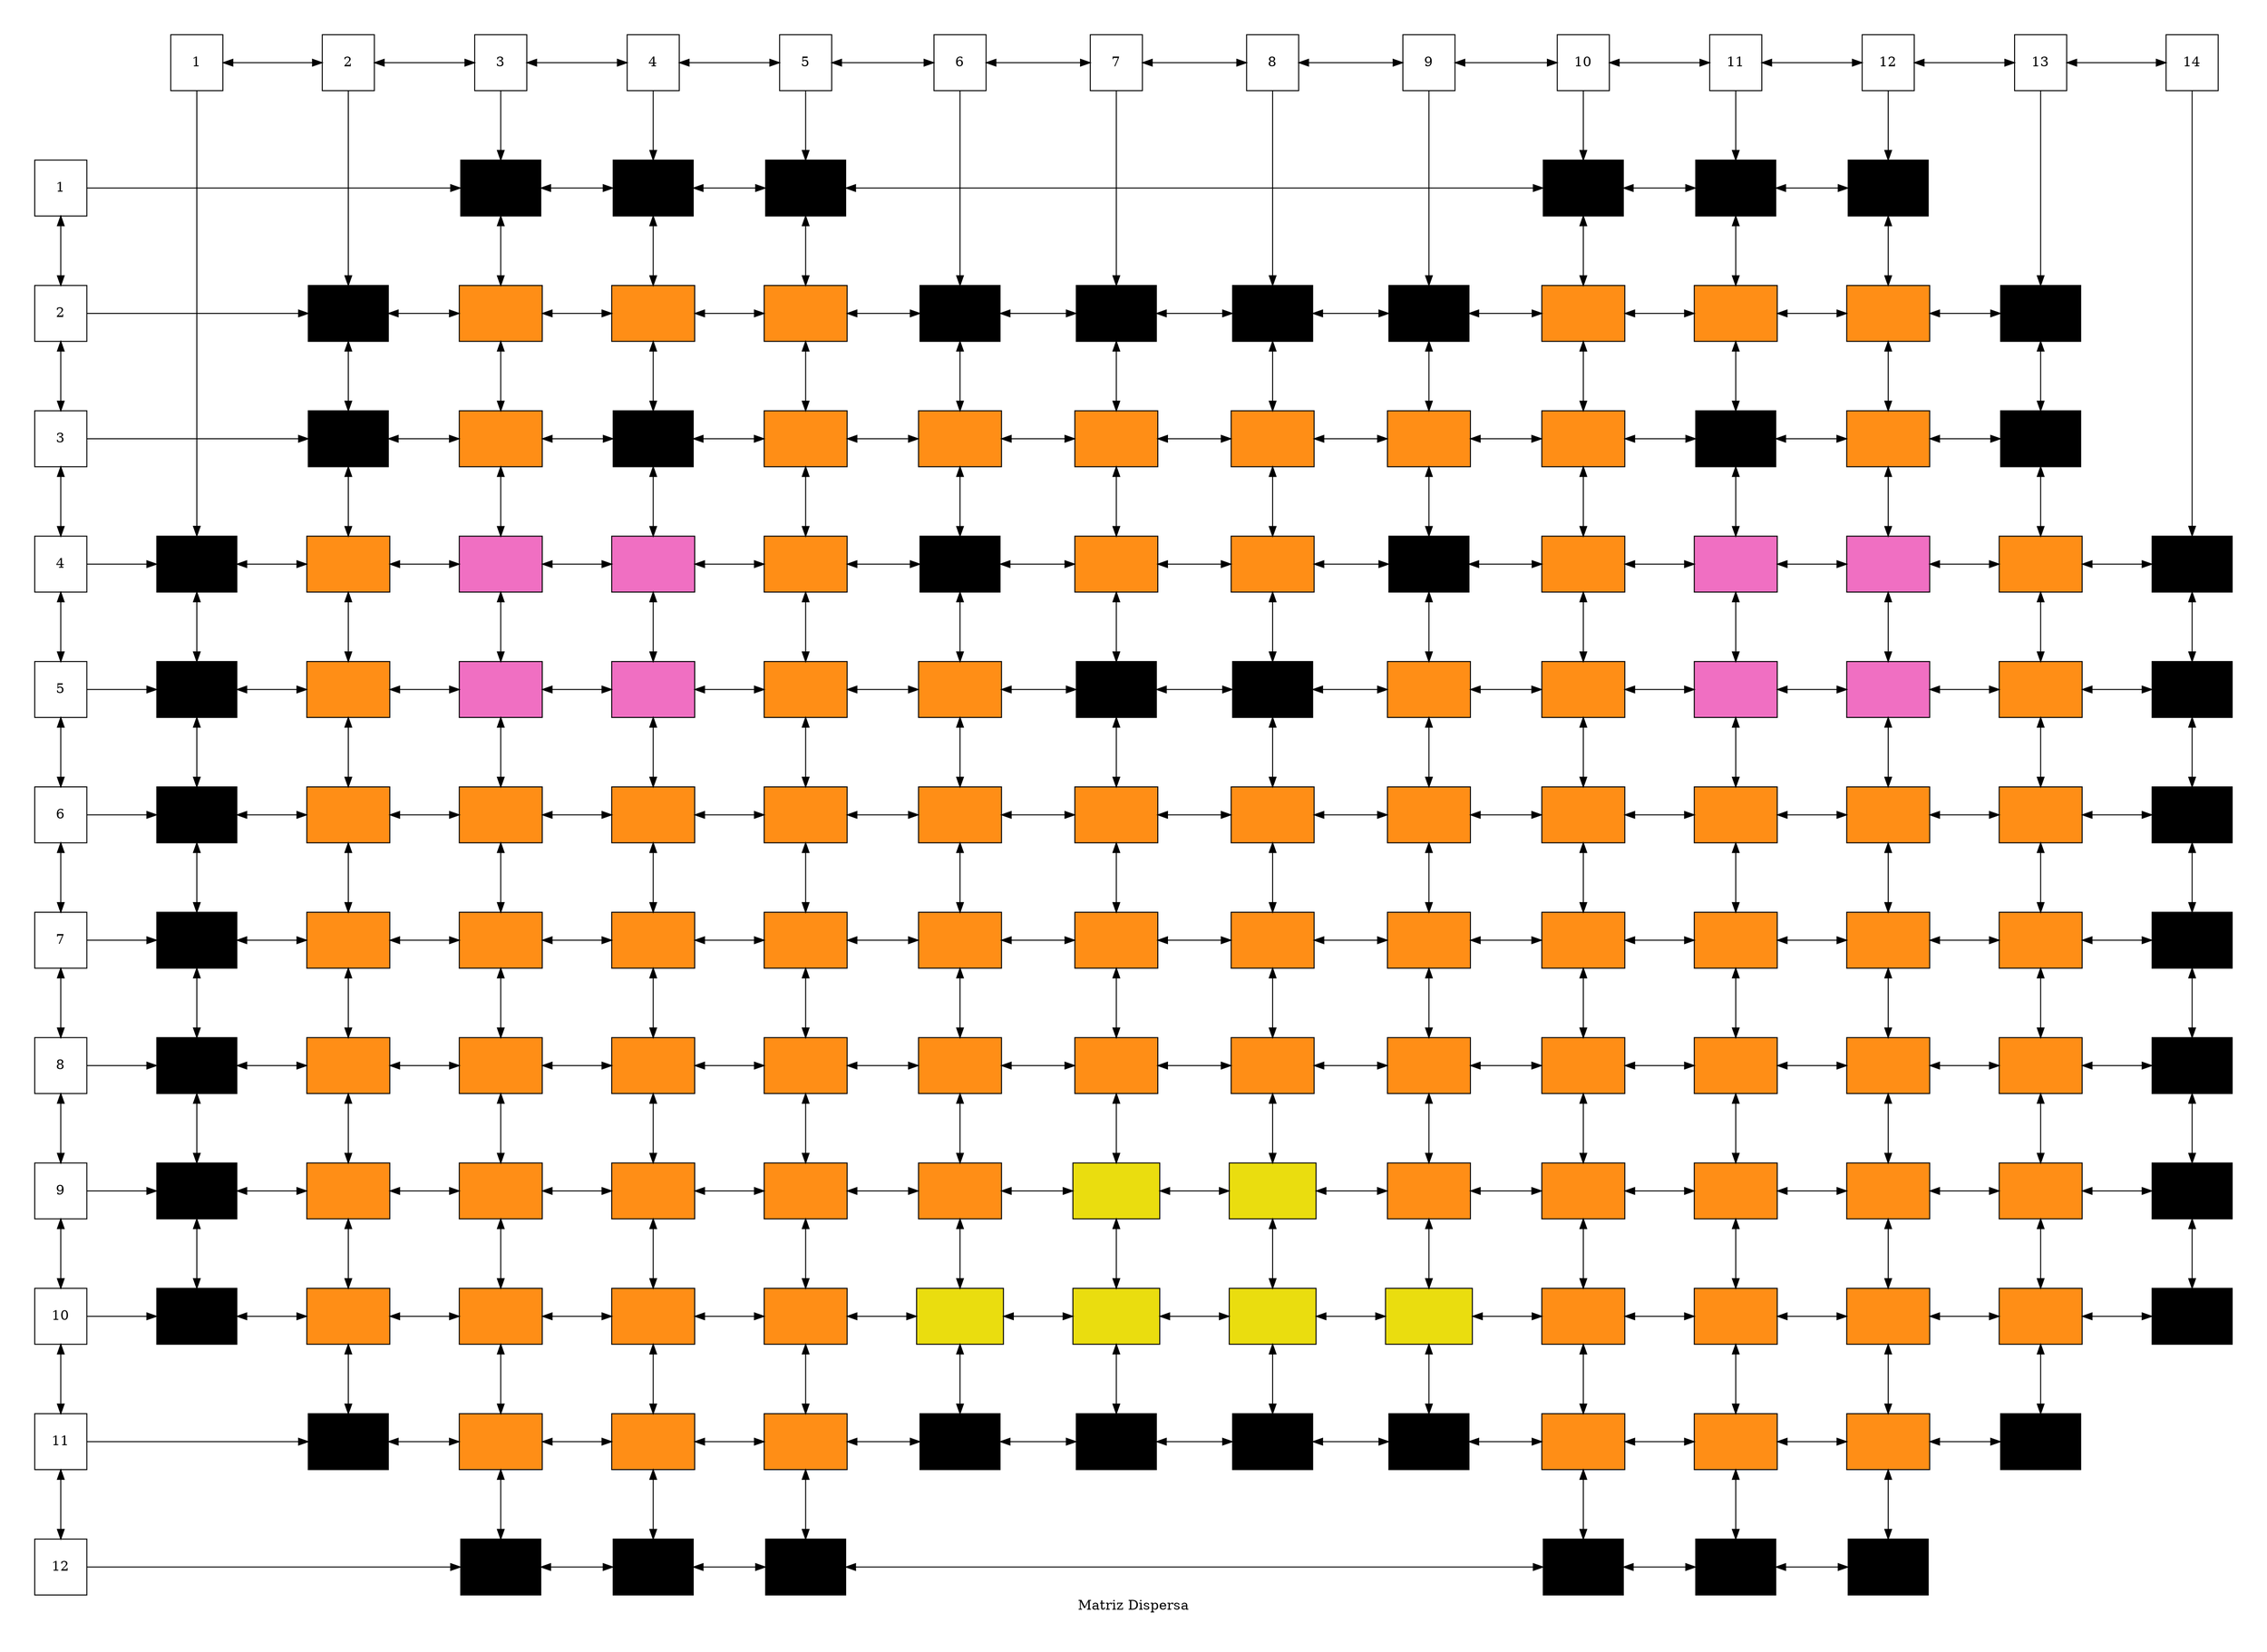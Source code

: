 digraph G {
    graph [pad="0.5", nodesep="1", ranksep="1"];
    label="Matriz Dispersa"
    node [shape=box, height=0.8];
	Fila1[style="filled" label = "1" fillcolor="white" group = 0];
	Fila2[style="filled" label = "2" fillcolor="white" group = 0];
	Fila3[style="filled" label = "3" fillcolor="white" group = 0];
	Fila4[style="filled" label = "4" fillcolor="white" group = 0];
	Fila5[style="filled" label = "5" fillcolor="white" group = 0];
	Fila6[style="filled" label = "6" fillcolor="white" group = 0];
	Fila7[style="filled" label = "7" fillcolor="white" group = 0];
	Fila8[style="filled" label = "8" fillcolor="white" group = 0];
	Fila9[style="filled" label = "9" fillcolor="white" group = 0];
	Fila10[style="filled" label = "10" fillcolor="white" group = 0];
	Fila11[style="filled" label = "11" fillcolor="white" group = 0];
	Fila12[style="filled" label = "12" fillcolor="white" group = 0];

    edge[dir="both"];
    	Fila1 -> Fila2;
	Fila2 -> Fila3;
	Fila3 -> Fila4;
	Fila4 -> Fila5;
	Fila5 -> Fila6;
	Fila6 -> Fila7;
	Fila7 -> Fila8;
	Fila8 -> Fila9;
	Fila9 -> Fila10;
	Fila10 -> Fila11;
	Fila11 -> Fila12;

    edge[dir="both"]
    Columna1 -> NodoF4_C1[dir=""];
NodoF4_C1 -> NodoF5_C1;
NodoF5_C1 -> NodoF6_C1;
NodoF6_C1 -> NodoF7_C1;
NodoF7_C1 -> NodoF8_C1;
NodoF8_C1 -> NodoF9_C1;
NodoF9_C1 -> NodoF10_C1;
Columna2 -> NodoF2_C2[dir=""];
NodoF2_C2 -> NodoF3_C2;
NodoF3_C2 -> NodoF4_C2;
NodoF4_C2 -> NodoF5_C2;
NodoF5_C2 -> NodoF6_C2;
NodoF6_C2 -> NodoF7_C2;
NodoF7_C2 -> NodoF8_C2;
NodoF8_C2 -> NodoF9_C2;
NodoF9_C2 -> NodoF10_C2;
NodoF10_C2 -> NodoF11_C2;
Columna3 -> NodoF1_C3[dir=""];
NodoF1_C3 -> NodoF2_C3;
NodoF2_C3 -> NodoF3_C3;
NodoF3_C3 -> NodoF4_C3;
NodoF4_C3 -> NodoF5_C3;
NodoF5_C3 -> NodoF6_C3;
NodoF6_C3 -> NodoF7_C3;
NodoF7_C3 -> NodoF8_C3;
NodoF8_C3 -> NodoF9_C3;
NodoF9_C3 -> NodoF10_C3;
NodoF10_C3 -> NodoF11_C3;
NodoF11_C3 -> NodoF12_C3;
Columna4 -> NodoF1_C4[dir=""];
NodoF1_C4 -> NodoF2_C4;
NodoF2_C4 -> NodoF3_C4;
NodoF3_C4 -> NodoF4_C4;
NodoF4_C4 -> NodoF5_C4;
NodoF5_C4 -> NodoF6_C4;
NodoF6_C4 -> NodoF7_C4;
NodoF7_C4 -> NodoF8_C4;
NodoF8_C4 -> NodoF9_C4;
NodoF9_C4 -> NodoF10_C4;
NodoF10_C4 -> NodoF11_C4;
NodoF11_C4 -> NodoF12_C4;
Columna5 -> NodoF1_C5[dir=""];
NodoF1_C5 -> NodoF2_C5;
NodoF2_C5 -> NodoF3_C5;
NodoF3_C5 -> NodoF4_C5;
NodoF4_C5 -> NodoF5_C5;
NodoF5_C5 -> NodoF6_C5;
NodoF6_C5 -> NodoF7_C5;
NodoF7_C5 -> NodoF8_C5;
NodoF8_C5 -> NodoF9_C5;
NodoF9_C5 -> NodoF10_C5;
NodoF10_C5 -> NodoF11_C5;
NodoF11_C5 -> NodoF12_C5;
Columna6 -> NodoF2_C6[dir=""];
NodoF2_C6 -> NodoF3_C6;
NodoF3_C6 -> NodoF4_C6;
NodoF4_C6 -> NodoF5_C6;
NodoF5_C6 -> NodoF6_C6;
NodoF6_C6 -> NodoF7_C6;
NodoF7_C6 -> NodoF8_C6;
NodoF8_C6 -> NodoF9_C6;
NodoF9_C6 -> NodoF10_C6;
NodoF10_C6 -> NodoF11_C6;
Columna7 -> NodoF2_C7[dir=""];
NodoF2_C7 -> NodoF3_C7;
NodoF3_C7 -> NodoF4_C7;
NodoF4_C7 -> NodoF5_C7;
NodoF5_C7 -> NodoF6_C7;
NodoF6_C7 -> NodoF7_C7;
NodoF7_C7 -> NodoF8_C7;
NodoF8_C7 -> NodoF9_C7;
NodoF9_C7 -> NodoF10_C7;
NodoF10_C7 -> NodoF11_C7;
Columna8 -> NodoF2_C8[dir=""];
NodoF2_C8 -> NodoF3_C8;
NodoF3_C8 -> NodoF4_C8;
NodoF4_C8 -> NodoF5_C8;
NodoF5_C8 -> NodoF6_C8;
NodoF6_C8 -> NodoF7_C8;
NodoF7_C8 -> NodoF8_C8;
NodoF8_C8 -> NodoF9_C8;
NodoF9_C8 -> NodoF10_C8;
NodoF10_C8 -> NodoF11_C8;
Columna9 -> NodoF2_C9[dir=""];
NodoF2_C9 -> NodoF3_C9;
NodoF3_C9 -> NodoF4_C9;
NodoF4_C9 -> NodoF5_C9;
NodoF5_C9 -> NodoF6_C9;
NodoF6_C9 -> NodoF7_C9;
NodoF7_C9 -> NodoF8_C9;
NodoF8_C9 -> NodoF9_C9;
NodoF9_C9 -> NodoF10_C9;
NodoF10_C9 -> NodoF11_C9;
Columna10 -> NodoF1_C10[dir=""];
NodoF1_C10 -> NodoF2_C10;
NodoF2_C10 -> NodoF3_C10;
NodoF3_C10 -> NodoF4_C10;
NodoF4_C10 -> NodoF5_C10;
NodoF5_C10 -> NodoF6_C10;
NodoF6_C10 -> NodoF7_C10;
NodoF7_C10 -> NodoF8_C10;
NodoF8_C10 -> NodoF9_C10;
NodoF9_C10 -> NodoF10_C10;
NodoF10_C10 -> NodoF11_C10;
NodoF11_C10 -> NodoF12_C10;
Columna11 -> NodoF1_C11[dir=""];
NodoF1_C11 -> NodoF2_C11;
NodoF2_C11 -> NodoF3_C11;
NodoF3_C11 -> NodoF4_C11;
NodoF4_C11 -> NodoF5_C11;
NodoF5_C11 -> NodoF6_C11;
NodoF6_C11 -> NodoF7_C11;
NodoF7_C11 -> NodoF8_C11;
NodoF8_C11 -> NodoF9_C11;
NodoF9_C11 -> NodoF10_C11;
NodoF10_C11 -> NodoF11_C11;
NodoF11_C11 -> NodoF12_C11;
Columna12 -> NodoF1_C12[dir=""];
NodoF1_C12 -> NodoF2_C12;
NodoF2_C12 -> NodoF3_C12;
NodoF3_C12 -> NodoF4_C12;
NodoF4_C12 -> NodoF5_C12;
NodoF5_C12 -> NodoF6_C12;
NodoF6_C12 -> NodoF7_C12;
NodoF7_C12 -> NodoF8_C12;
NodoF8_C12 -> NodoF9_C12;
NodoF9_C12 -> NodoF10_C12;
NodoF10_C12 -> NodoF11_C12;
NodoF11_C12 -> NodoF12_C12;
Columna13 -> NodoF2_C13[dir=""];
NodoF2_C13 -> NodoF3_C13;
NodoF3_C13 -> NodoF4_C13;
NodoF4_C13 -> NodoF5_C13;
NodoF5_C13 -> NodoF6_C13;
NodoF6_C13 -> NodoF7_C13;
NodoF7_C13 -> NodoF8_C13;
NodoF8_C13 -> NodoF9_C13;
NodoF9_C13 -> NodoF10_C13;
NodoF10_C13 -> NodoF11_C13;
Columna14 -> NodoF4_C14[dir=""];
NodoF4_C14 -> NodoF5_C14;
NodoF5_C14 -> NodoF6_C14;
NodoF6_C14 -> NodoF7_C14;
NodoF7_C14 -> NodoF8_C14;
NodoF8_C14 -> NodoF9_C14;
NodoF9_C14 -> NodoF10_C14;
	Columna1[style="filled" label = "1" fillcolor="white" group = 1];
	Columna2[style="filled" label = "2" fillcolor="white" group = 2];
	Columna3[style="filled" label = "3" fillcolor="white" group = 3];
	Columna4[style="filled" label = "4" fillcolor="white" group = 4];
	Columna5[style="filled" label = "5" fillcolor="white" group = 5];
	Columna6[style="filled" label = "6" fillcolor="white" group = 6];
	Columna7[style="filled" label = "7" fillcolor="white" group = 7];
	Columna8[style="filled" label = "8" fillcolor="white" group = 8];
	Columna9[style="filled" label = "9" fillcolor="white" group = 9];
	Columna10[style="filled" label = "10" fillcolor="white" group = 10];
	Columna11[style="filled" label = "11" fillcolor="white" group = 11];
	Columna12[style="filled" label = "12" fillcolor="white" group = 12];
	Columna13[style="filled" label = "13" fillcolor="white" group = 13];
	Columna14[style="filled" label = "14" fillcolor="white" group = 14];
Columna1 -> Columna2;
Columna2 -> Columna3;
Columna3 -> Columna4;
Columna4 -> Columna5;
Columna5 -> Columna6;
Columna6 -> Columna7;
Columna7 -> Columna8;
Columna8 -> Columna9;
Columna9 -> Columna10;
Columna10 -> Columna11;
Columna11 -> Columna12;
Columna12 -> Columna13;
Columna13 -> Columna14;

	{rank = same; Columna1; Columna2; Columna3; Columna4; Columna5; Columna6; Columna7; Columna8; Columna9; Columna10; Columna11; Columna12; Columna13; Columna14; }
	NodoF1_C3[style="filled" label = "#000000" fillcolor="#000000" fontcolor="#000000" group = 3];
	Fila1 -> NodoF1_C3[dir=""];
	NodoF1_C3 -> NodoF1_C4;
	NodoF1_C4[style="filled" label = "#000000" fillcolor="#000000" fontcolor="#000000" group = 4];
	NodoF1_C4 -> NodoF1_C5;
	NodoF1_C5[style="filled" label = "#000000" fillcolor="#000000" fontcolor="#000000" group = 5];
	NodoF1_C5 -> NodoF1_C10;
	NodoF1_C10[style="filled" label = "#000000" fillcolor="#000000" fontcolor="#000000" group = 10];
	NodoF1_C10 -> NodoF1_C11;
	NodoF1_C11[style="filled" label = "#000000" fillcolor="#000000" fontcolor="#000000" group = 11];
	NodoF1_C11 -> NodoF1_C12;
	NodoF1_C12[style="filled" label = "#000000" fillcolor="#000000" fontcolor="#000000" group = 12];
	NodoF2_C2[style="filled" label = "#000000" fillcolor="#000000" fontcolor="#000000" group = 2];
	Fila2 -> NodoF2_C2[dir=""];
	NodoF2_C2 -> NodoF2_C3;
	NodoF2_C3[style="filled" label = "#FF8E16" fillcolor="#FF8E16" fontcolor="#FF8E16" group = 3];
	NodoF2_C3 -> NodoF2_C4;
	NodoF2_C4[style="filled" label = "#FF8E16" fillcolor="#FF8E16" fontcolor="#FF8E16" group = 4];
	NodoF2_C4 -> NodoF2_C5;
	NodoF2_C5[style="filled" label = "#FF8E16" fillcolor="#FF8E16" fontcolor="#FF8E16" group = 5];
	NodoF2_C5 -> NodoF2_C6;
	NodoF2_C6[style="filled" label = "#000000" fillcolor="#000000" fontcolor="#000000" group = 6];
	NodoF2_C6 -> NodoF2_C7;
	NodoF2_C7[style="filled" label = "#000000" fillcolor="#000000" fontcolor="#000000" group = 7];
	NodoF2_C7 -> NodoF2_C8;
	NodoF2_C8[style="filled" label = "#000000" fillcolor="#000000" fontcolor="#000000" group = 8];
	NodoF2_C8 -> NodoF2_C9;
	NodoF2_C9[style="filled" label = "#000000" fillcolor="#000000" fontcolor="#000000" group = 9];
	NodoF2_C9 -> NodoF2_C10;
	NodoF2_C10[style="filled" label = "#FF8E16" fillcolor="#FF8E16" fontcolor="#FF8E16" group = 10];
	NodoF2_C10 -> NodoF2_C11;
	NodoF2_C11[style="filled" label = "#FF8E16" fillcolor="#FF8E16" fontcolor="#FF8E16" group = 11];
	NodoF2_C11 -> NodoF2_C12;
	NodoF2_C12[style="filled" label = "#FF8E16" fillcolor="#FF8E16" fontcolor="#FF8E16" group = 12];
	NodoF2_C12 -> NodoF2_C13;
	NodoF2_C13[style="filled" label = "#000000" fillcolor="#000000" fontcolor="#000000" group = 13];
	NodoF3_C2[style="filled" label = "#000000" fillcolor="#000000" fontcolor="#000000" group = 2];
	Fila3 -> NodoF3_C2[dir=""];
	NodoF3_C2 -> NodoF3_C3;
	NodoF3_C3[style="filled" label = "#FF8E16" fillcolor="#FF8E16" fontcolor="#FF8E16" group = 3];
	NodoF3_C3 -> NodoF3_C4;
	NodoF3_C4[style="filled" label = "#000000" fillcolor="#000000" fontcolor="#000000" group = 4];
	NodoF3_C4 -> NodoF3_C5;
	NodoF3_C5[style="filled" label = "#FF8E16" fillcolor="#FF8E16" fontcolor="#FF8E16" group = 5];
	NodoF3_C5 -> NodoF3_C6;
	NodoF3_C6[style="filled" label = "#FF8E16" fillcolor="#FF8E16" fontcolor="#FF8E16" group = 6];
	NodoF3_C6 -> NodoF3_C7;
	NodoF3_C7[style="filled" label = "#FF8E16" fillcolor="#FF8E16" fontcolor="#FF8E16" group = 7];
	NodoF3_C7 -> NodoF3_C8;
	NodoF3_C8[style="filled" label = "#FF8E16" fillcolor="#FF8E16" fontcolor="#FF8E16" group = 8];
	NodoF3_C8 -> NodoF3_C9;
	NodoF3_C9[style="filled" label = "#FF8E16" fillcolor="#FF8E16" fontcolor="#FF8E16" group = 9];
	NodoF3_C9 -> NodoF3_C10;
	NodoF3_C10[style="filled" label = "#FF8E16" fillcolor="#FF8E16" fontcolor="#FF8E16" group = 10];
	NodoF3_C10 -> NodoF3_C11;
	NodoF3_C11[style="filled" label = "#000000" fillcolor="#000000" fontcolor="#000000" group = 11];
	NodoF3_C11 -> NodoF3_C12;
	NodoF3_C12[style="filled" label = "#FF8E16" fillcolor="#FF8E16" fontcolor="#FF8E16" group = 12];
	NodoF3_C12 -> NodoF3_C13;
	NodoF3_C13[style="filled" label = "#000000" fillcolor="#000000" fontcolor="#000000" group = 13];
	NodoF4_C1[style="filled" label = "#000000" fillcolor="#000000" fontcolor="#000000" group = 1];
	Fila4 -> NodoF4_C1[dir=""];
	NodoF4_C1 -> NodoF4_C2;
	NodoF4_C2[style="filled" label = "#FF8E16" fillcolor="#FF8E16" fontcolor="#FF8E16" group = 2];
	NodoF4_C2 -> NodoF4_C3;
	NodoF4_C3[style="filled" label = "#F06FC2" fillcolor="#F06FC2" fontcolor="#F06FC2" group = 3];
	NodoF4_C3 -> NodoF4_C4;
	NodoF4_C4[style="filled" label = "#F06FC2" fillcolor="#F06FC2" fontcolor="#F06FC2" group = 4];
	NodoF4_C4 -> NodoF4_C5;
	NodoF4_C5[style="filled" label = "#FF8E16" fillcolor="#FF8E16" fontcolor="#FF8E16" group = 5];
	NodoF4_C5 -> NodoF4_C6;
	NodoF4_C6[style="filled" label = "#000000" fillcolor="#000000" fontcolor="#000000" group = 6];
	NodoF4_C6 -> NodoF4_C7;
	NodoF4_C7[style="filled" label = "#FF8E16" fillcolor="#FF8E16" fontcolor="#FF8E16" group = 7];
	NodoF4_C7 -> NodoF4_C8;
	NodoF4_C8[style="filled" label = "#FF8E16" fillcolor="#FF8E16" fontcolor="#FF8E16" group = 8];
	NodoF4_C8 -> NodoF4_C9;
	NodoF4_C9[style="filled" label = "#000000" fillcolor="#000000" fontcolor="#000000" group = 9];
	NodoF4_C9 -> NodoF4_C10;
	NodoF4_C10[style="filled" label = "#FF8E16" fillcolor="#FF8E16" fontcolor="#FF8E16" group = 10];
	NodoF4_C10 -> NodoF4_C11;
	NodoF4_C11[style="filled" label = "#F06FC2" fillcolor="#F06FC2" fontcolor="#F06FC2" group = 11];
	NodoF4_C11 -> NodoF4_C12;
	NodoF4_C12[style="filled" label = "#F06FC2" fillcolor="#F06FC2" fontcolor="#F06FC2" group = 12];
	NodoF4_C12 -> NodoF4_C13;
	NodoF4_C13[style="filled" label = "#FF8E16" fillcolor="#FF8E16" fontcolor="#FF8E16" group = 13];
	NodoF4_C13 -> NodoF4_C14;
	NodoF4_C14[style="filled" label = "#000000" fillcolor="#000000" fontcolor="#000000" group = 14];
	NodoF5_C1[style="filled" label = "#000000" fillcolor="#000000" fontcolor="#000000" group = 1];
	Fila5 -> NodoF5_C1[dir=""];
	NodoF5_C1 -> NodoF5_C2;
	NodoF5_C2[style="filled" label = "#FF8E16" fillcolor="#FF8E16" fontcolor="#FF8E16" group = 2];
	NodoF5_C2 -> NodoF5_C3;
	NodoF5_C3[style="filled" label = "#F06FC2" fillcolor="#F06FC2" fontcolor="#F06FC2" group = 3];
	NodoF5_C3 -> NodoF5_C4;
	NodoF5_C4[style="filled" label = "#F06FC2" fillcolor="#F06FC2" fontcolor="#F06FC2" group = 4];
	NodoF5_C4 -> NodoF5_C5;
	NodoF5_C5[style="filled" label = "#FF8E16" fillcolor="#FF8E16" fontcolor="#FF8E16" group = 5];
	NodoF5_C5 -> NodoF5_C6;
	NodoF5_C6[style="filled" label = "#FF8E16" fillcolor="#FF8E16" fontcolor="#FF8E16" group = 6];
	NodoF5_C6 -> NodoF5_C7;
	NodoF5_C7[style="filled" label = "#000000" fillcolor="#000000" fontcolor="#000000" group = 7];
	NodoF5_C7 -> NodoF5_C8;
	NodoF5_C8[style="filled" label = "#000000" fillcolor="#000000" fontcolor="#000000" group = 8];
	NodoF5_C8 -> NodoF5_C9;
	NodoF5_C9[style="filled" label = "#FF8E16" fillcolor="#FF8E16" fontcolor="#FF8E16" group = 9];
	NodoF5_C9 -> NodoF5_C10;
	NodoF5_C10[style="filled" label = "#FF8E16" fillcolor="#FF8E16" fontcolor="#FF8E16" group = 10];
	NodoF5_C10 -> NodoF5_C11;
	NodoF5_C11[style="filled" label = "#F06FC2" fillcolor="#F06FC2" fontcolor="#F06FC2" group = 11];
	NodoF5_C11 -> NodoF5_C12;
	NodoF5_C12[style="filled" label = "#F06FC2" fillcolor="#F06FC2" fontcolor="#F06FC2" group = 12];
	NodoF5_C12 -> NodoF5_C13;
	NodoF5_C13[style="filled" label = "#FF8E16" fillcolor="#FF8E16" fontcolor="#FF8E16" group = 13];
	NodoF5_C13 -> NodoF5_C14;
	NodoF5_C14[style="filled" label = "#000000" fillcolor="#000000" fontcolor="#000000" group = 14];
	NodoF6_C1[style="filled" label = "#000000" fillcolor="#000000" fontcolor="#000000" group = 1];
	Fila6 -> NodoF6_C1[dir=""];
	NodoF6_C1 -> NodoF6_C2;
	NodoF6_C2[style="filled" label = "#FF8E16" fillcolor="#FF8E16" fontcolor="#FF8E16" group = 2];
	NodoF6_C2 -> NodoF6_C3;
	NodoF6_C3[style="filled" label = "#FF8E16" fillcolor="#FF8E16" fontcolor="#FF8E16" group = 3];
	NodoF6_C3 -> NodoF6_C4;
	NodoF6_C4[style="filled" label = "#FF8E16" fillcolor="#FF8E16" fontcolor="#FF8E16" group = 4];
	NodoF6_C4 -> NodoF6_C5;
	NodoF6_C5[style="filled" label = "#FF8E16" fillcolor="#FF8E16" fontcolor="#FF8E16" group = 5];
	NodoF6_C5 -> NodoF6_C6;
	NodoF6_C6[style="filled" label = "#FF8E16" fillcolor="#FF8E16" fontcolor="#FF8E16" group = 6];
	NodoF6_C6 -> NodoF6_C7;
	NodoF6_C7[style="filled" label = "#FF8E16" fillcolor="#FF8E16" fontcolor="#FF8E16" group = 7];
	NodoF6_C7 -> NodoF6_C8;
	NodoF6_C8[style="filled" label = "#FF8E16" fillcolor="#FF8E16" fontcolor="#FF8E16" group = 8];
	NodoF6_C8 -> NodoF6_C9;
	NodoF6_C9[style="filled" label = "#FF8E16" fillcolor="#FF8E16" fontcolor="#FF8E16" group = 9];
	NodoF6_C9 -> NodoF6_C10;
	NodoF6_C10[style="filled" label = "#FF8E16" fillcolor="#FF8E16" fontcolor="#FF8E16" group = 10];
	NodoF6_C10 -> NodoF6_C11;
	NodoF6_C11[style="filled" label = "#FF8E16" fillcolor="#FF8E16" fontcolor="#FF8E16" group = 11];
	NodoF6_C11 -> NodoF6_C12;
	NodoF6_C12[style="filled" label = "#FF8E16" fillcolor="#FF8E16" fontcolor="#FF8E16" group = 12];
	NodoF6_C12 -> NodoF6_C13;
	NodoF6_C13[style="filled" label = "#FF8E16" fillcolor="#FF8E16" fontcolor="#FF8E16" group = 13];
	NodoF6_C13 -> NodoF6_C14;
	NodoF6_C14[style="filled" label = "#000000" fillcolor="#000000" fontcolor="#000000" group = 14];
	NodoF7_C1[style="filled" label = "#000000" fillcolor="#000000" fontcolor="#000000" group = 1];
	Fila7 -> NodoF7_C1[dir=""];
	NodoF7_C1 -> NodoF7_C2;
	NodoF7_C2[style="filled" label = "#FF8E16" fillcolor="#FF8E16" fontcolor="#FF8E16" group = 2];
	NodoF7_C2 -> NodoF7_C3;
	NodoF7_C3[style="filled" label = "#FF8E16" fillcolor="#FF8E16" fontcolor="#FF8E16" group = 3];
	NodoF7_C3 -> NodoF7_C4;
	NodoF7_C4[style="filled" label = "#FF8E16" fillcolor="#FF8E16" fontcolor="#FF8E16" group = 4];
	NodoF7_C4 -> NodoF7_C5;
	NodoF7_C5[style="filled" label = "#FF8E16" fillcolor="#FF8E16" fontcolor="#FF8E16" group = 5];
	NodoF7_C5 -> NodoF7_C6;
	NodoF7_C6[style="filled" label = "#FF8E16" fillcolor="#FF8E16" fontcolor="#FF8E16" group = 6];
	NodoF7_C6 -> NodoF7_C7;
	NodoF7_C7[style="filled" label = "#FF8E16" fillcolor="#FF8E16" fontcolor="#FF8E16" group = 7];
	NodoF7_C7 -> NodoF7_C8;
	NodoF7_C8[style="filled" label = "#FF8E16" fillcolor="#FF8E16" fontcolor="#FF8E16" group = 8];
	NodoF7_C8 -> NodoF7_C9;
	NodoF7_C9[style="filled" label = "#FF8E16" fillcolor="#FF8E16" fontcolor="#FF8E16" group = 9];
	NodoF7_C9 -> NodoF7_C10;
	NodoF7_C10[style="filled" label = "#FF8E16" fillcolor="#FF8E16" fontcolor="#FF8E16" group = 10];
	NodoF7_C10 -> NodoF7_C11;
	NodoF7_C11[style="filled" label = "#FF8E16" fillcolor="#FF8E16" fontcolor="#FF8E16" group = 11];
	NodoF7_C11 -> NodoF7_C12;
	NodoF7_C12[style="filled" label = "#FF8E16" fillcolor="#FF8E16" fontcolor="#FF8E16" group = 12];
	NodoF7_C12 -> NodoF7_C13;
	NodoF7_C13[style="filled" label = "#FF8E16" fillcolor="#FF8E16" fontcolor="#FF8E16" group = 13];
	NodoF7_C13 -> NodoF7_C14;
	NodoF7_C14[style="filled" label = "#000000" fillcolor="#000000" fontcolor="#000000" group = 14];
	NodoF8_C1[style="filled" label = "#000000" fillcolor="#000000" fontcolor="#000000" group = 1];
	Fila8 -> NodoF8_C1[dir=""];
	NodoF8_C1 -> NodoF8_C2;
	NodoF8_C2[style="filled" label = "#FF8E16" fillcolor="#FF8E16" fontcolor="#FF8E16" group = 2];
	NodoF8_C2 -> NodoF8_C3;
	NodoF8_C3[style="filled" label = "#FF8E16" fillcolor="#FF8E16" fontcolor="#FF8E16" group = 3];
	NodoF8_C3 -> NodoF8_C4;
	NodoF8_C4[style="filled" label = "#FF8E16" fillcolor="#FF8E16" fontcolor="#FF8E16" group = 4];
	NodoF8_C4 -> NodoF8_C5;
	NodoF8_C5[style="filled" label = "#FF8E16" fillcolor="#FF8E16" fontcolor="#FF8E16" group = 5];
	NodoF8_C5 -> NodoF8_C6;
	NodoF8_C6[style="filled" label = "#FF8E16" fillcolor="#FF8E16" fontcolor="#FF8E16" group = 6];
	NodoF8_C6 -> NodoF8_C7;
	NodoF8_C7[style="filled" label = "#FF8E16" fillcolor="#FF8E16" fontcolor="#FF8E16" group = 7];
	NodoF8_C7 -> NodoF8_C8;
	NodoF8_C8[style="filled" label = "#FF8E16" fillcolor="#FF8E16" fontcolor="#FF8E16" group = 8];
	NodoF8_C8 -> NodoF8_C9;
	NodoF8_C9[style="filled" label = "#FF8E16" fillcolor="#FF8E16" fontcolor="#FF8E16" group = 9];
	NodoF8_C9 -> NodoF8_C10;
	NodoF8_C10[style="filled" label = "#FF8E16" fillcolor="#FF8E16" fontcolor="#FF8E16" group = 10];
	NodoF8_C10 -> NodoF8_C11;
	NodoF8_C11[style="filled" label = "#FF8E16" fillcolor="#FF8E16" fontcolor="#FF8E16" group = 11];
	NodoF8_C11 -> NodoF8_C12;
	NodoF8_C12[style="filled" label = "#FF8E16" fillcolor="#FF8E16" fontcolor="#FF8E16" group = 12];
	NodoF8_C12 -> NodoF8_C13;
	NodoF8_C13[style="filled" label = "#FF8E16" fillcolor="#FF8E16" fontcolor="#FF8E16" group = 13];
	NodoF8_C13 -> NodoF8_C14;
	NodoF8_C14[style="filled" label = "#000000" fillcolor="#000000" fontcolor="#000000" group = 14];
	NodoF9_C1[style="filled" label = "#000000" fillcolor="#000000" fontcolor="#000000" group = 1];
	Fila9 -> NodoF9_C1[dir=""];
	NodoF9_C1 -> NodoF9_C2;
	NodoF9_C2[style="filled" label = "#FF8E16" fillcolor="#FF8E16" fontcolor="#FF8E16" group = 2];
	NodoF9_C2 -> NodoF9_C3;
	NodoF9_C3[style="filled" label = "#FF8E16" fillcolor="#FF8E16" fontcolor="#FF8E16" group = 3];
	NodoF9_C3 -> NodoF9_C4;
	NodoF9_C4[style="filled" label = "#FF8E16" fillcolor="#FF8E16" fontcolor="#FF8E16" group = 4];
	NodoF9_C4 -> NodoF9_C5;
	NodoF9_C5[style="filled" label = "#FF8E16" fillcolor="#FF8E16" fontcolor="#FF8E16" group = 5];
	NodoF9_C5 -> NodoF9_C6;
	NodoF9_C6[style="filled" label = "#FF8E16" fillcolor="#FF8E16" fontcolor="#FF8E16" group = 6];
	NodoF9_C6 -> NodoF9_C7;
	NodoF9_C7[style="filled" label = "#EADD0F" fillcolor="#EADD0F" fontcolor="#EADD0F" group = 7];
	NodoF9_C7 -> NodoF9_C8;
	NodoF9_C8[style="filled" label = "#EADD0F" fillcolor="#EADD0F" fontcolor="#EADD0F" group = 8];
	NodoF9_C8 -> NodoF9_C9;
	NodoF9_C9[style="filled" label = "#FF8E16" fillcolor="#FF8E16" fontcolor="#FF8E16" group = 9];
	NodoF9_C9 -> NodoF9_C10;
	NodoF9_C10[style="filled" label = "#FF8E16" fillcolor="#FF8E16" fontcolor="#FF8E16" group = 10];
	NodoF9_C10 -> NodoF9_C11;
	NodoF9_C11[style="filled" label = "#FF8E16" fillcolor="#FF8E16" fontcolor="#FF8E16" group = 11];
	NodoF9_C11 -> NodoF9_C12;
	NodoF9_C12[style="filled" label = "#FF8E16" fillcolor="#FF8E16" fontcolor="#FF8E16" group = 12];
	NodoF9_C12 -> NodoF9_C13;
	NodoF9_C13[style="filled" label = "#FF8E16" fillcolor="#FF8E16" fontcolor="#FF8E16" group = 13];
	NodoF9_C13 -> NodoF9_C14;
	NodoF9_C14[style="filled" label = "#000000" fillcolor="#000000" fontcolor="#000000" group = 14];
	NodoF10_C1[style="filled" label = "#000000" fillcolor="#000000" fontcolor="#000000" group = 1];
	Fila10 -> NodoF10_C1[dir=""];
	NodoF10_C1 -> NodoF10_C2;
	NodoF10_C2[style="filled" label = "#FF8E16" fillcolor="#FF8E16" fontcolor="#FF8E16" group = 2];
	NodoF10_C2 -> NodoF10_C3;
	NodoF10_C3[style="filled" label = "#FF8E16" fillcolor="#FF8E16" fontcolor="#FF8E16" group = 3];
	NodoF10_C3 -> NodoF10_C4;
	NodoF10_C4[style="filled" label = "#FF8E16" fillcolor="#FF8E16" fontcolor="#FF8E16" group = 4];
	NodoF10_C4 -> NodoF10_C5;
	NodoF10_C5[style="filled" label = "#FF8E16" fillcolor="#FF8E16" fontcolor="#FF8E16" group = 5];
	NodoF10_C5 -> NodoF10_C6;
	NodoF10_C6[style="filled" label = "#EADD0F" fillcolor="#EADD0F" fontcolor="#EADD0F" group = 6];
	NodoF10_C6 -> NodoF10_C7;
	NodoF10_C7[style="filled" label = "#EADD0F" fillcolor="#EADD0F" fontcolor="#EADD0F" group = 7];
	NodoF10_C7 -> NodoF10_C8;
	NodoF10_C8[style="filled" label = "#EADD0F" fillcolor="#EADD0F" fontcolor="#EADD0F" group = 8];
	NodoF10_C8 -> NodoF10_C9;
	NodoF10_C9[style="filled" label = "#EADD0F" fillcolor="#EADD0F" fontcolor="#EADD0F" group = 9];
	NodoF10_C9 -> NodoF10_C10;
	NodoF10_C10[style="filled" label = "#FF8E16" fillcolor="#FF8E16" fontcolor="#FF8E16" group = 10];
	NodoF10_C10 -> NodoF10_C11;
	NodoF10_C11[style="filled" label = "#FF8E16" fillcolor="#FF8E16" fontcolor="#FF8E16" group = 11];
	NodoF10_C11 -> NodoF10_C12;
	NodoF10_C12[style="filled" label = "#FF8E16" fillcolor="#FF8E16" fontcolor="#FF8E16" group = 12];
	NodoF10_C12 -> NodoF10_C13;
	NodoF10_C13[style="filled" label = "#FF8E16" fillcolor="#FF8E16" fontcolor="#FF8E16" group = 13];
	NodoF10_C13 -> NodoF10_C14;
	NodoF10_C14[style="filled" label = "#000000" fillcolor="#000000" fontcolor="#000000" group = 14];
	NodoF11_C2[style="filled" label = "#000000" fillcolor="#000000" fontcolor="#000000" group = 2];
	Fila11 -> NodoF11_C2[dir=""];
	NodoF11_C2 -> NodoF11_C3;
	NodoF11_C3[style="filled" label = "#FF8E16" fillcolor="#FF8E16" fontcolor="#FF8E16" group = 3];
	NodoF11_C3 -> NodoF11_C4;
	NodoF11_C4[style="filled" label = "#FF8E16" fillcolor="#FF8E16" fontcolor="#FF8E16" group = 4];
	NodoF11_C4 -> NodoF11_C5;
	NodoF11_C5[style="filled" label = "#FF8E16" fillcolor="#FF8E16" fontcolor="#FF8E16" group = 5];
	NodoF11_C5 -> NodoF11_C6;
	NodoF11_C6[style="filled" label = "#000000" fillcolor="#000000" fontcolor="#000000" group = 6];
	NodoF11_C6 -> NodoF11_C7;
	NodoF11_C7[style="filled" label = "#000000" fillcolor="#000000" fontcolor="#000000" group = 7];
	NodoF11_C7 -> NodoF11_C8;
	NodoF11_C8[style="filled" label = "#000000" fillcolor="#000000" fontcolor="#000000" group = 8];
	NodoF11_C8 -> NodoF11_C9;
	NodoF11_C9[style="filled" label = "#000000" fillcolor="#000000" fontcolor="#000000" group = 9];
	NodoF11_C9 -> NodoF11_C10;
	NodoF11_C10[style="filled" label = "#FF8E16" fillcolor="#FF8E16" fontcolor="#FF8E16" group = 10];
	NodoF11_C10 -> NodoF11_C11;
	NodoF11_C11[style="filled" label = "#FF8E16" fillcolor="#FF8E16" fontcolor="#FF8E16" group = 11];
	NodoF11_C11 -> NodoF11_C12;
	NodoF11_C12[style="filled" label = "#FF8E16" fillcolor="#FF8E16" fontcolor="#FF8E16" group = 12];
	NodoF11_C12 -> NodoF11_C13;
	NodoF11_C13[style="filled" label = "#000000" fillcolor="#000000" fontcolor="#000000" group = 13];
	NodoF12_C3[style="filled" label = "#000000" fillcolor="#000000" fontcolor="#000000" group = 3];
	Fila12 -> NodoF12_C3[dir=""];
	NodoF12_C3 -> NodoF12_C4;
	NodoF12_C4[style="filled" label = "#000000" fillcolor="#000000" fontcolor="#000000" group = 4];
	NodoF12_C4 -> NodoF12_C5;
	NodoF12_C5[style="filled" label = "#000000" fillcolor="#000000" fontcolor="#000000" group = 5];
	NodoF12_C5 -> NodoF12_C10;
	NodoF12_C10[style="filled" label = "#000000" fillcolor="#000000" fontcolor="#000000" group = 10];
	NodoF12_C10 -> NodoF12_C11;
	NodoF12_C11[style="filled" label = "#000000" fillcolor="#000000" fontcolor="#000000" group = 11];
	NodoF12_C11 -> NodoF12_C12;
	NodoF12_C12[style="filled" label = "#000000" fillcolor="#000000" fontcolor="#000000" group = 12];
	{ rank = same; Fila1; NodoF1_C3; NodoF1_C4; NodoF1_C5; NodoF1_C10; NodoF1_C11; NodoF1_C12; }
	{ rank = same; Fila2; NodoF2_C2; NodoF2_C3; NodoF2_C4; NodoF2_C5; NodoF2_C6; NodoF2_C7; NodoF2_C8; NodoF2_C9; NodoF2_C10; NodoF2_C11; NodoF2_C12; NodoF2_C13; }
	{ rank = same; Fila3; NodoF3_C2; NodoF3_C3; NodoF3_C4; NodoF3_C5; NodoF3_C6; NodoF3_C7; NodoF3_C8; NodoF3_C9; NodoF3_C10; NodoF3_C11; NodoF3_C12; NodoF3_C13; }
	{ rank = same; Fila4; NodoF4_C1; NodoF4_C2; NodoF4_C3; NodoF4_C4; NodoF4_C5; NodoF4_C6; NodoF4_C7; NodoF4_C8; NodoF4_C9; NodoF4_C10; NodoF4_C11; NodoF4_C12; NodoF4_C13; NodoF4_C14; }
	{ rank = same; Fila5; NodoF5_C1; NodoF5_C2; NodoF5_C3; NodoF5_C4; NodoF5_C5; NodoF5_C6; NodoF5_C7; NodoF5_C8; NodoF5_C9; NodoF5_C10; NodoF5_C11; NodoF5_C12; NodoF5_C13; NodoF5_C14; }
	{ rank = same; Fila6; NodoF6_C1; NodoF6_C2; NodoF6_C3; NodoF6_C4; NodoF6_C5; NodoF6_C6; NodoF6_C7; NodoF6_C8; NodoF6_C9; NodoF6_C10; NodoF6_C11; NodoF6_C12; NodoF6_C13; NodoF6_C14; }
	{ rank = same; Fila7; NodoF7_C1; NodoF7_C2; NodoF7_C3; NodoF7_C4; NodoF7_C5; NodoF7_C6; NodoF7_C7; NodoF7_C8; NodoF7_C9; NodoF7_C10; NodoF7_C11; NodoF7_C12; NodoF7_C13; NodoF7_C14; }
	{ rank = same; Fila8; NodoF8_C1; NodoF8_C2; NodoF8_C3; NodoF8_C4; NodoF8_C5; NodoF8_C6; NodoF8_C7; NodoF8_C8; NodoF8_C9; NodoF8_C10; NodoF8_C11; NodoF8_C12; NodoF8_C13; NodoF8_C14; }
	{ rank = same; Fila9; NodoF9_C1; NodoF9_C2; NodoF9_C3; NodoF9_C4; NodoF9_C5; NodoF9_C6; NodoF9_C7; NodoF9_C8; NodoF9_C9; NodoF9_C10; NodoF9_C11; NodoF9_C12; NodoF9_C13; NodoF9_C14; }
	{ rank = same; Fila10; NodoF10_C1; NodoF10_C2; NodoF10_C3; NodoF10_C4; NodoF10_C5; NodoF10_C6; NodoF10_C7; NodoF10_C8; NodoF10_C9; NodoF10_C10; NodoF10_C11; NodoF10_C12; NodoF10_C13; NodoF10_C14; }
	{ rank = same; Fila11; NodoF11_C2; NodoF11_C3; NodoF11_C4; NodoF11_C5; NodoF11_C6; NodoF11_C7; NodoF11_C8; NodoF11_C9; NodoF11_C10; NodoF11_C11; NodoF11_C12; NodoF11_C13; }
	{ rank = same; Fila12; NodoF12_C3; NodoF12_C4; NodoF12_C5; NodoF12_C10; NodoF12_C11; NodoF12_C12; }

}